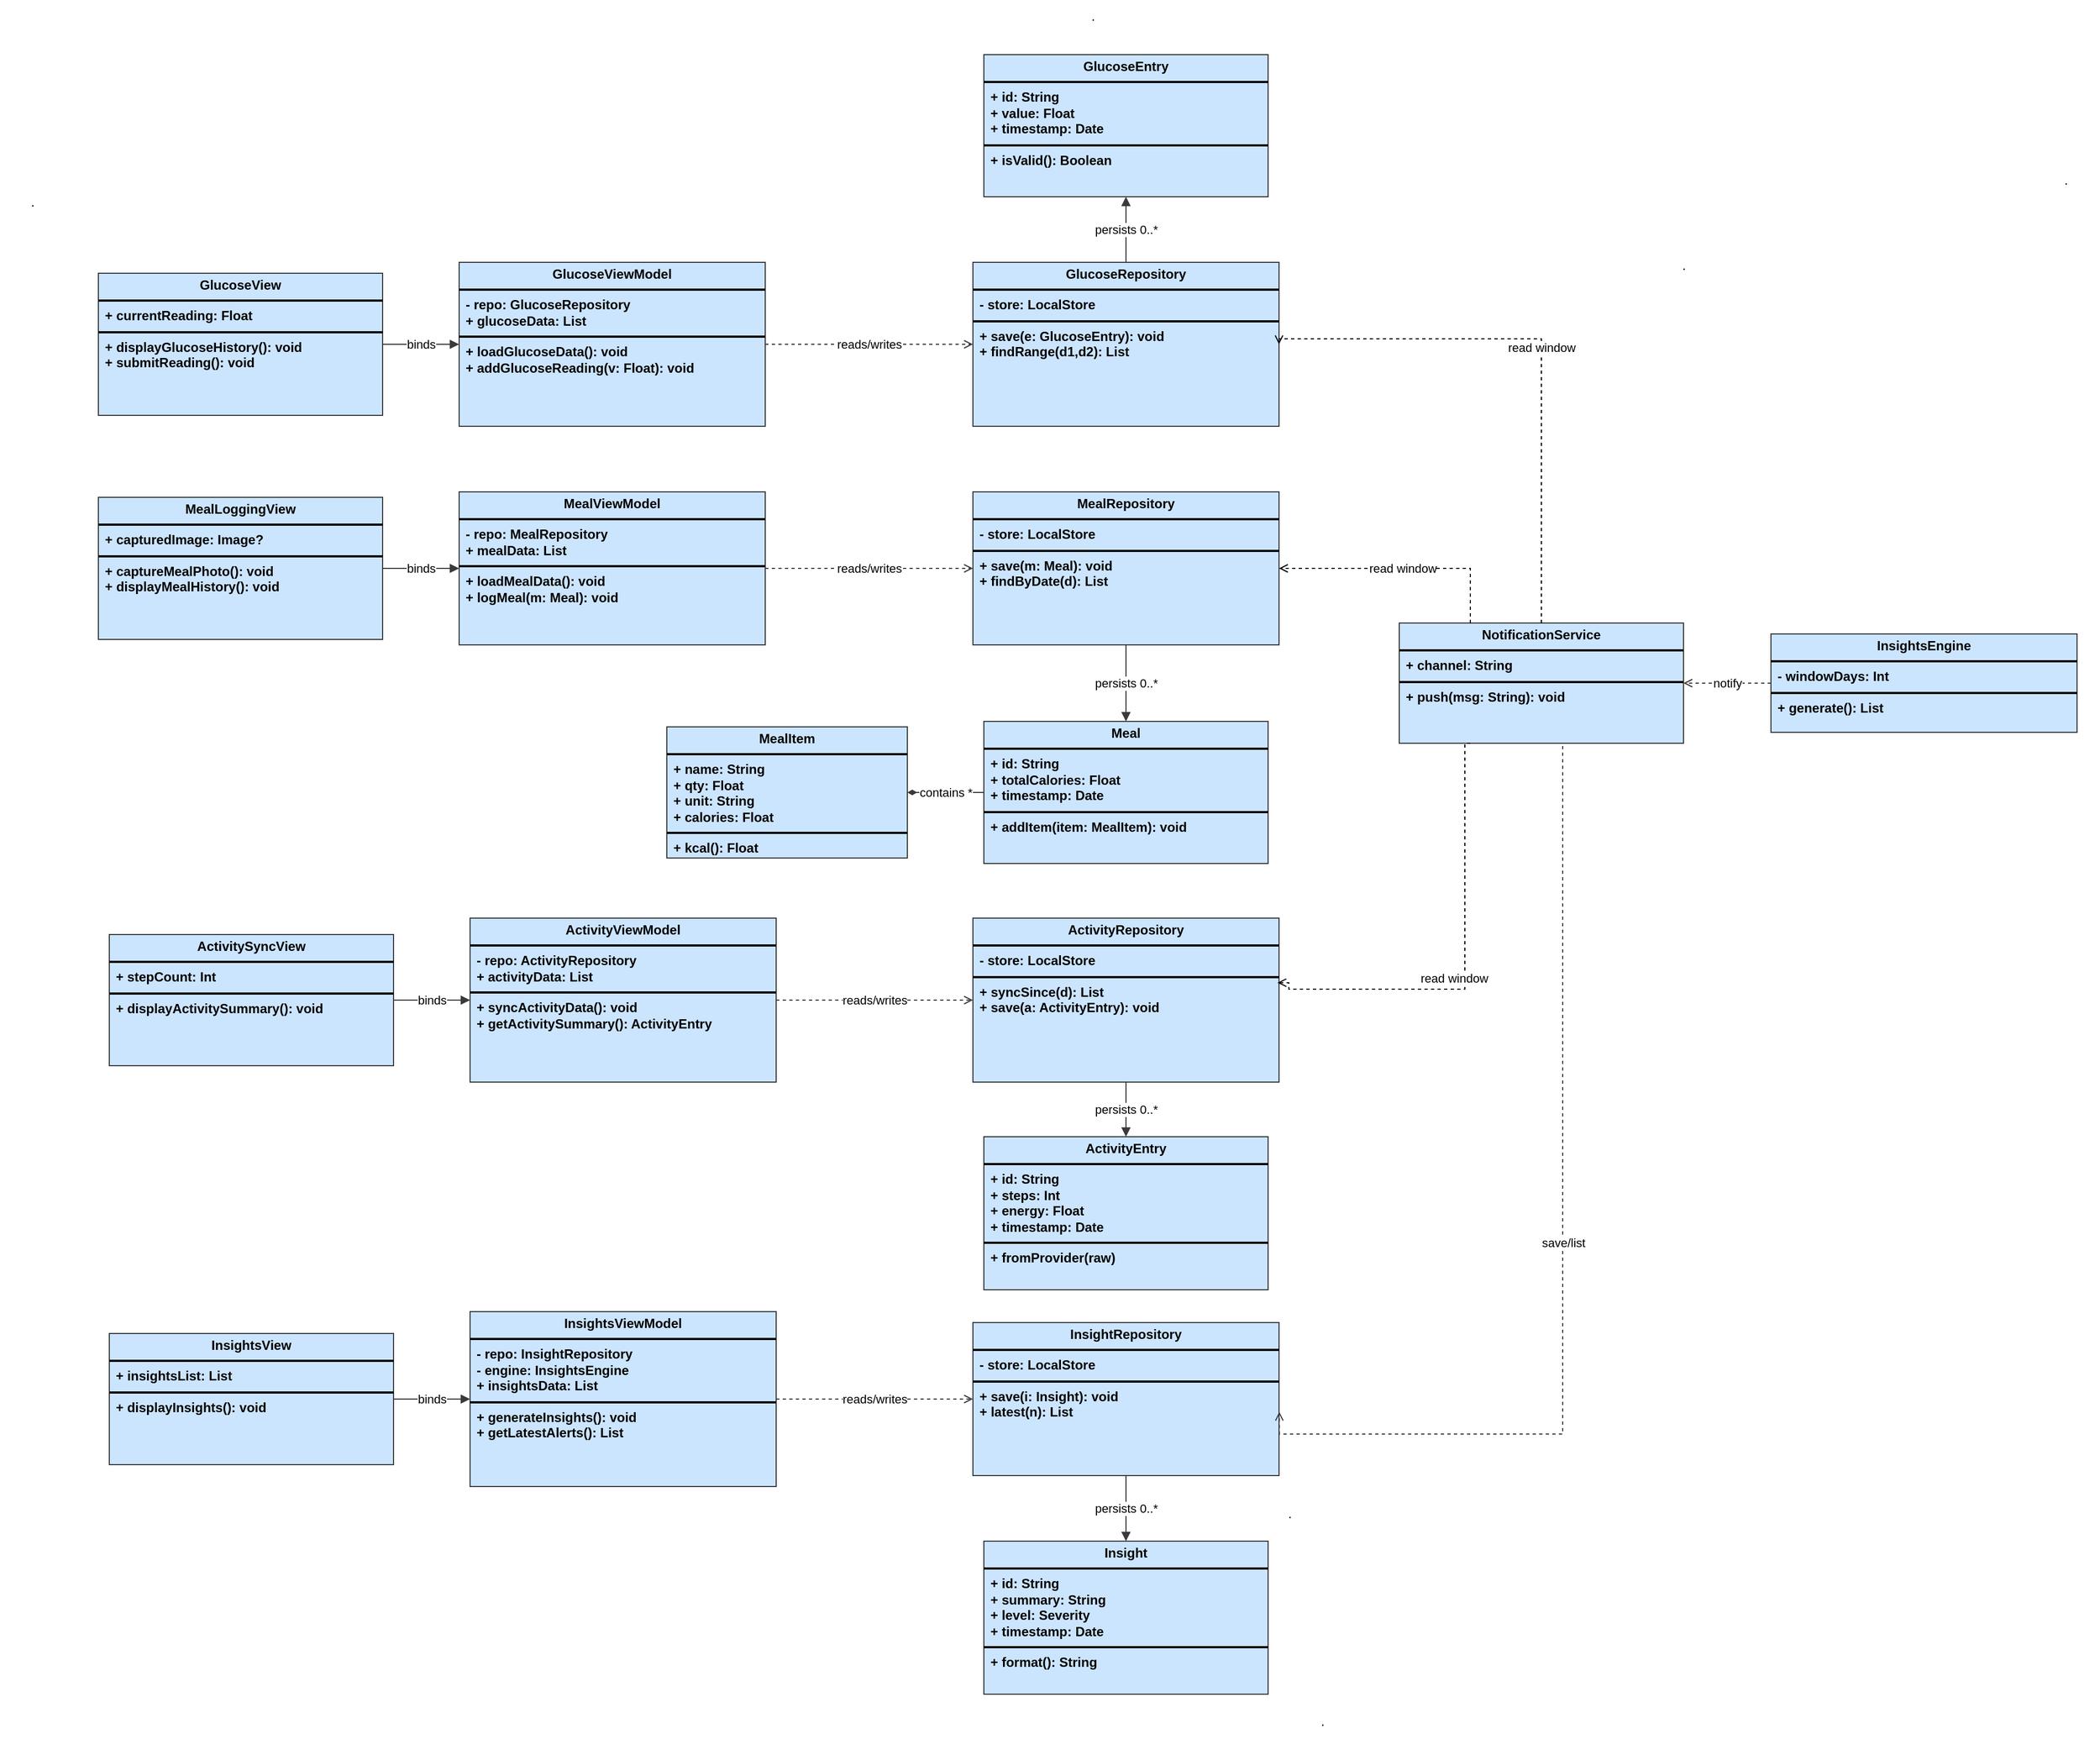 <mxfile version="28.1.2">
  <diagram name="第 1 页" id="VgEC-wI8NVGvwVmfkITp">
    <mxGraphModel dx="1288" dy="915" grid="1" gridSize="10" guides="1" tooltips="1" connect="1" arrows="1" fold="1" page="1" pageScale="1" pageWidth="827" pageHeight="1169" math="0" shadow="0">
      <root>
        <mxCell id="0" />
        <mxCell id="1" parent="0" />
        <mxCell id="YmU_lxn8cp2hs8feeezL-1" value="&lt;p style=&quot;margin:0px;margin-top:4px;text-align:center;&quot;&gt;&lt;b&gt;GlucoseView&lt;/b&gt;&lt;/p&gt;&lt;hr style=&quot;border-style:solid;&quot;&gt;&lt;p style=&quot;margin:0px;margin-left:6px;&quot;&gt;+ currentReading: Float&lt;/p&gt;&lt;hr style=&quot;border-style:solid;&quot;&gt;&lt;p style=&quot;margin:0px;margin-left:6px;&quot;&gt;+ displayGlucoseHistory(): void&lt;br/&gt;+ submitReading(): void&lt;/p&gt;" style="verticalAlign=top;align=left;overflow=fill;html=1;whiteSpace=wrap;strokeColor=#36393d;spacingTop=10;fontFamily=Helvetica;fontSize=12;fontStyle=1;fillColor=#cce5ff;" vertex="1" parent="1">
          <mxGeometry x="420" y="350" width="260" height="130" as="geometry" />
        </mxCell>
        <mxCell id="YmU_lxn8cp2hs8feeezL-2" value="&lt;p style=&quot;margin:0px;margin-top:4px;text-align:center;&quot;&gt;&lt;b&gt;MealLoggingView&lt;/b&gt;&lt;/p&gt;&lt;hr style=&quot;border-style:solid;&quot;&gt;&lt;p style=&quot;margin:0px;margin-left:6px;&quot;&gt;+ capturedImage: Image?&lt;/p&gt;&lt;hr style=&quot;border-style:solid;&quot;&gt;&lt;p style=&quot;margin:0px;margin-left:6px;&quot;&gt;+ captureMealPhoto(): void&lt;br/&gt;+ displayMealHistory(): void&lt;/p&gt;" style="verticalAlign=top;align=left;overflow=fill;html=1;whiteSpace=wrap;strokeColor=#36393d;spacingTop=10;fontFamily=Helvetica;fontSize=12;fontStyle=1;fillColor=#cce5ff;" vertex="1" parent="1">
          <mxGeometry x="420" y="555" width="260" height="130" as="geometry" />
        </mxCell>
        <mxCell id="YmU_lxn8cp2hs8feeezL-3" value="&lt;p style=&quot;margin:0px;margin-top:4px;text-align:center;&quot;&gt;&lt;b&gt;ActivitySyncView&lt;/b&gt;&lt;/p&gt;&lt;hr style=&quot;border-style:solid;&quot;&gt;&lt;p style=&quot;margin:0px;margin-left:6px;&quot;&gt;+ stepCount: Int&lt;/p&gt;&lt;hr style=&quot;border-style:solid;&quot;&gt;&lt;p style=&quot;margin:0px;margin-left:6px;&quot;&gt;+ displayActivitySummary(): void&lt;/p&gt;" style="verticalAlign=top;align=left;overflow=fill;html=1;whiteSpace=wrap;strokeColor=#36393d;spacingTop=10;fontFamily=Helvetica;fontSize=12;fontStyle=1;fillColor=#cce5ff;" vertex="1" parent="1">
          <mxGeometry x="430" y="955" width="260" height="120" as="geometry" />
        </mxCell>
        <mxCell id="YmU_lxn8cp2hs8feeezL-4" value="&lt;p style=&quot;margin:0px;margin-top:4px;text-align:center;&quot;&gt;&lt;b&gt;InsightsView&lt;/b&gt;&lt;/p&gt;&lt;hr style=&quot;border-style:solid;&quot;&gt;&lt;p style=&quot;margin:0px;margin-left:6px;&quot;&gt;+ insightsList: List&lt;String&gt;&lt;/p&gt;&lt;hr style=&quot;border-style:solid;&quot;&gt;&lt;p style=&quot;margin:0px;margin-left:6px;&quot;&gt;+ displayInsights(): void&lt;/p&gt;" style="verticalAlign=top;align=left;overflow=fill;html=1;whiteSpace=wrap;strokeColor=#36393d;spacingTop=10;fontFamily=Helvetica;fontSize=12;fontStyle=1;fillColor=#cce5ff;" vertex="1" parent="1">
          <mxGeometry x="430" y="1320" width="260" height="120" as="geometry" />
        </mxCell>
        <mxCell id="YmU_lxn8cp2hs8feeezL-5" value="&lt;p style=&quot;margin:0px;margin-top:4px;text-align:center;&quot;&gt;&lt;b&gt;GlucoseViewModel&lt;/b&gt;&lt;/p&gt;&lt;hr style=&quot;border-style:solid;&quot;&gt;&lt;p style=&quot;margin:0px;margin-left:6px;&quot;&gt;- repo: GlucoseRepository&lt;br/&gt;+ glucoseData: List&lt;GlucoseEntry&gt;&lt;/p&gt;&lt;hr style=&quot;border-style:solid;&quot;&gt;&lt;p style=&quot;margin:0px;margin-left:6px;&quot;&gt;+ loadGlucoseData(): void&lt;br/&gt;+ addGlucoseReading(v: Float): void&lt;/p&gt;" style="verticalAlign=top;align=left;overflow=fill;html=1;whiteSpace=wrap;strokeColor=#36393d;spacingTop=10;fontFamily=Helvetica;fontSize=12;fontStyle=1;fillColor=#cce5ff;" vertex="1" parent="1">
          <mxGeometry x="750" y="340" width="280" height="150" as="geometry" />
        </mxCell>
        <mxCell id="YmU_lxn8cp2hs8feeezL-6" value="&lt;p style=&quot;margin:0px;margin-top:4px;text-align:center;&quot;&gt;&lt;b&gt;MealViewModel&lt;/b&gt;&lt;/p&gt;&lt;hr style=&quot;border-style:solid;&quot;&gt;&lt;p style=&quot;margin:0px;margin-left:6px;&quot;&gt;- repo: MealRepository&lt;br/&gt;+ mealData: List&lt;Meal&gt;&lt;/p&gt;&lt;hr style=&quot;border-style:solid;&quot;&gt;&lt;p style=&quot;margin:0px;margin-left:6px;&quot;&gt;+ loadMealData(): void&lt;br/&gt;+ logMeal(m: Meal): void&lt;/p&gt;" style="verticalAlign=top;align=left;overflow=fill;html=1;whiteSpace=wrap;strokeColor=#36393d;spacingTop=10;fontFamily=Helvetica;fontSize=12;fontStyle=1;fillColor=#cce5ff;" vertex="1" parent="1">
          <mxGeometry x="750" y="550" width="280" height="140" as="geometry" />
        </mxCell>
        <mxCell id="YmU_lxn8cp2hs8feeezL-7" value="&lt;p style=&quot;margin:0px;margin-top:4px;text-align:center;&quot;&gt;&lt;b&gt;ActivityViewModel&lt;/b&gt;&lt;/p&gt;&lt;hr style=&quot;border-style:solid;&quot;&gt;&lt;p style=&quot;margin:0px;margin-left:6px;&quot;&gt;- repo: ActivityRepository&lt;br/&gt;+ activityData: List&lt;ActivityEntry&gt;&lt;/p&gt;&lt;hr style=&quot;border-style:solid;&quot;&gt;&lt;p style=&quot;margin:0px;margin-left:6px;&quot;&gt;+ syncActivityData(): void&lt;br/&gt;+ getActivitySummary(): ActivityEntry&lt;/p&gt;" style="verticalAlign=top;align=left;overflow=fill;html=1;whiteSpace=wrap;strokeColor=#36393d;spacingTop=10;fontFamily=Helvetica;fontSize=12;fontStyle=1;fillColor=#cce5ff;" vertex="1" parent="1">
          <mxGeometry x="760" y="940" width="280" height="150" as="geometry" />
        </mxCell>
        <mxCell id="YmU_lxn8cp2hs8feeezL-8" value="&lt;p style=&quot;margin:0px;margin-top:4px;text-align:center;&quot;&gt;&lt;b&gt;InsightsViewModel&lt;/b&gt;&lt;/p&gt;&lt;hr style=&quot;border-style:solid;&quot;&gt;&lt;p style=&quot;margin:0px;margin-left:6px;&quot;&gt;- repo: InsightRepository&lt;br/&gt;- engine: InsightsEngine&lt;br/&gt;+ insightsData: List&lt;Insight&gt;&lt;/p&gt;&lt;hr style=&quot;border-style:solid;&quot;&gt;&lt;p style=&quot;margin:0px;margin-left:6px;&quot;&gt;+ generateInsights(): void&lt;br/&gt;+ getLatestAlerts(): List&lt;String&gt;&lt;/p&gt;" style="verticalAlign=top;align=left;overflow=fill;html=1;whiteSpace=wrap;strokeColor=#36393d;spacingTop=10;fontFamily=Helvetica;fontSize=12;fontStyle=1;fillColor=#cce5ff;" vertex="1" parent="1">
          <mxGeometry x="760" y="1300" width="280" height="160" as="geometry" />
        </mxCell>
        <mxCell id="YmU_lxn8cp2hs8feeezL-9" value="&lt;p style=&quot;margin:0px;margin-top:4px;text-align:center;&quot;&gt;&lt;b&gt;GlucoseRepository&lt;/b&gt;&lt;/p&gt;&lt;hr style=&quot;border-style:solid;&quot;&gt;&lt;p style=&quot;margin:0px;margin-left:6px;&quot;&gt;- store: LocalStore&lt;/p&gt;&lt;hr style=&quot;border-style:solid;&quot;&gt;&lt;p style=&quot;margin:0px;margin-left:6px;&quot;&gt;+ save(e: GlucoseEntry): void&lt;br/&gt;+ findRange(d1,d2): List&lt;GlucoseEntry&gt;&lt;/p&gt;" style="verticalAlign=top;align=left;overflow=fill;html=1;whiteSpace=wrap;strokeColor=#36393d;spacingTop=10;fontFamily=Helvetica;fontSize=12;fontStyle=1;fillColor=#cce5ff;" vertex="1" parent="1">
          <mxGeometry x="1220" y="340" width="280" height="150" as="geometry" />
        </mxCell>
        <mxCell id="YmU_lxn8cp2hs8feeezL-10" value="&lt;p style=&quot;margin:0px;margin-top:4px;text-align:center;&quot;&gt;&lt;b&gt;MealRepository&lt;/b&gt;&lt;/p&gt;&lt;hr style=&quot;border-style:solid;&quot;&gt;&lt;p style=&quot;margin:0px;margin-left:6px;&quot;&gt;- store: LocalStore&lt;/p&gt;&lt;hr style=&quot;border-style:solid;&quot;&gt;&lt;p style=&quot;margin:0px;margin-left:6px;&quot;&gt;+ save(m: Meal): void&lt;br/&gt;+ findByDate(d): List&lt;Meal&gt;&lt;/p&gt;" style="verticalAlign=top;align=left;overflow=fill;html=1;whiteSpace=wrap;strokeColor=#36393d;spacingTop=10;fontFamily=Helvetica;fontSize=12;fontStyle=1;fillColor=#cce5ff;" vertex="1" parent="1">
          <mxGeometry x="1220" y="550" width="280" height="140" as="geometry" />
        </mxCell>
        <mxCell id="YmU_lxn8cp2hs8feeezL-11" value="&lt;p style=&quot;margin:0px;margin-top:4px;text-align:center;&quot;&gt;&lt;b&gt;ActivityRepository&lt;/b&gt;&lt;/p&gt;&lt;hr style=&quot;border-style:solid;&quot;&gt;&lt;p style=&quot;margin:0px;margin-left:6px;&quot;&gt;- store: LocalStore&lt;/p&gt;&lt;hr style=&quot;border-style:solid;&quot;&gt;&lt;p style=&quot;margin:0px;margin-left:6px;&quot;&gt;+ syncSince(d): List&lt;ActivityEntry&gt;&lt;br/&gt;+ save(a: ActivityEntry): void&lt;/p&gt;" style="verticalAlign=top;align=left;overflow=fill;html=1;whiteSpace=wrap;strokeColor=#36393d;spacingTop=10;fontFamily=Helvetica;fontSize=12;fontStyle=1;fillColor=#cce5ff;" vertex="1" parent="1">
          <mxGeometry x="1220" y="940" width="280" height="150" as="geometry" />
        </mxCell>
        <mxCell id="YmU_lxn8cp2hs8feeezL-12" value="&lt;p style=&quot;margin:0px;margin-top:4px;text-align:center;&quot;&gt;&lt;b&gt;InsightRepository&lt;/b&gt;&lt;/p&gt;&lt;hr style=&quot;border-style:solid;&quot;&gt;&lt;p style=&quot;margin:0px;margin-left:6px;&quot;&gt;- store: LocalStore&lt;/p&gt;&lt;hr style=&quot;border-style:solid;&quot;&gt;&lt;p style=&quot;margin:0px;margin-left:6px;&quot;&gt;+ save(i: Insight): void&lt;br/&gt;+ latest(n): List&lt;Insight&gt;&lt;/p&gt;" style="verticalAlign=top;align=left;overflow=fill;html=1;whiteSpace=wrap;strokeColor=#36393d;spacingTop=10;fontFamily=Helvetica;fontSize=12;fontStyle=1;fillColor=#cce5ff;" vertex="1" parent="1">
          <mxGeometry x="1220" y="1310" width="280" height="140" as="geometry" />
        </mxCell>
        <mxCell id="YmU_lxn8cp2hs8feeezL-13" value="&lt;p style=&quot;margin:0px;margin-top:4px;text-align:center;&quot;&gt;&lt;b&gt;GlucoseEntry&lt;/b&gt;&lt;/p&gt;&lt;hr style=&quot;border-style:solid;&quot;&gt;&lt;p style=&quot;margin:0px;margin-left:6px;&quot;&gt;+ id: String&lt;br/&gt;+ value: Float&lt;br/&gt;+ timestamp: Date&lt;/p&gt;&lt;hr style=&quot;border-style:solid;&quot;&gt;&lt;p style=&quot;margin:0px;margin-left:6px;&quot;&gt;+ isValid(): Boolean&lt;/p&gt;" style="verticalAlign=top;align=left;overflow=fill;html=1;whiteSpace=wrap;strokeColor=#36393d;spacingTop=10;fontFamily=Helvetica;fontSize=12;fontStyle=1;fillColor=#cce5ff;" vertex="1" parent="1">
          <mxGeometry x="1230" y="150" width="260" height="130" as="geometry" />
        </mxCell>
        <mxCell id="YmU_lxn8cp2hs8feeezL-14" value="&lt;p style=&quot;margin:0px;margin-top:4px;text-align:center;&quot;&gt;&lt;b&gt;Meal&lt;/b&gt;&lt;/p&gt;&lt;hr style=&quot;border-style:solid;&quot;&gt;&lt;p style=&quot;margin:0px;margin-left:6px;&quot;&gt;+ id: String&lt;br/&gt;+ totalCalories: Float&lt;br/&gt;+ timestamp: Date&lt;/p&gt;&lt;hr style=&quot;border-style:solid;&quot;&gt;&lt;p style=&quot;margin:0px;margin-left:6px;&quot;&gt;+ addItem(item: MealItem): void&lt;/p&gt;" style="verticalAlign=top;align=left;overflow=fill;html=1;whiteSpace=wrap;strokeColor=#36393d;spacingTop=10;fontFamily=Helvetica;fontSize=12;fontStyle=1;fillColor=#cce5ff;" vertex="1" parent="1">
          <mxGeometry x="1230" y="760" width="260" height="130" as="geometry" />
        </mxCell>
        <mxCell id="YmU_lxn8cp2hs8feeezL-15" value="&lt;p style=&quot;margin:0px;margin-top:4px;text-align:center;&quot;&gt;&lt;b&gt;ActivityEntry&lt;/b&gt;&lt;/p&gt;&lt;hr style=&quot;border-style:solid;&quot;&gt;&lt;p style=&quot;margin:0px;margin-left:6px;&quot;&gt;+ id: String&lt;br/&gt;+ steps: Int&lt;br/&gt;+ energy: Float&lt;br/&gt;+ timestamp: Date&lt;/p&gt;&lt;hr style=&quot;border-style:solid;&quot;&gt;&lt;p style=&quot;margin:0px;margin-left:6px;&quot;&gt;+ fromProvider(raw)&lt;/p&gt;" style="verticalAlign=top;align=left;overflow=fill;html=1;whiteSpace=wrap;strokeColor=#36393d;spacingTop=10;fontFamily=Helvetica;fontSize=12;fontStyle=1;fillColor=#cce5ff;" vertex="1" parent="1">
          <mxGeometry x="1230" y="1140" width="260" height="140" as="geometry" />
        </mxCell>
        <mxCell id="YmU_lxn8cp2hs8feeezL-16" value="&lt;p style=&quot;margin:0px;margin-top:4px;text-align:center;&quot;&gt;&lt;b&gt;Insight&lt;/b&gt;&lt;/p&gt;&lt;hr style=&quot;border-style:solid;&quot;&gt;&lt;p style=&quot;margin:0px;margin-left:6px;&quot;&gt;+ id: String&lt;br/&gt;+ summary: String&lt;br/&gt;+ level: Severity&lt;br/&gt;+ timestamp: Date&lt;/p&gt;&lt;hr style=&quot;border-style:solid;&quot;&gt;&lt;p style=&quot;margin:0px;margin-left:6px;&quot;&gt;+ format(): String&lt;/p&gt;" style="verticalAlign=top;align=left;overflow=fill;html=1;whiteSpace=wrap;strokeColor=#36393d;spacingTop=10;fontFamily=Helvetica;fontSize=12;fontStyle=1;fillColor=#cce5ff;" vertex="1" parent="1">
          <mxGeometry x="1230" y="1510" width="260" height="140" as="geometry" />
        </mxCell>
        <mxCell id="YmU_lxn8cp2hs8feeezL-17" value="&lt;p style=&quot;margin:0px;margin-top:4px;text-align:center;&quot;&gt;&lt;b&gt;MealItem&lt;/b&gt;&lt;/p&gt;&lt;hr style=&quot;border-style:solid;&quot;&gt;&lt;p style=&quot;margin:0px;margin-left:6px;&quot;&gt;+ name: String&lt;br/&gt;+ qty: Float&lt;br/&gt;+ unit: String&lt;br/&gt;+ calories: Float&lt;/p&gt;&lt;hr style=&quot;border-style:solid;&quot;&gt;&lt;p style=&quot;margin:0px;margin-left:6px;&quot;&gt;+ kcal(): Float&lt;/p&gt;" style="verticalAlign=top;align=left;overflow=fill;html=1;whiteSpace=wrap;strokeColor=#36393d;spacingTop=10;fontFamily=Helvetica;fontSize=12;fontStyle=1;fillColor=#cce5ff;" vertex="1" parent="1">
          <mxGeometry x="940" y="765" width="220" height="120" as="geometry" />
        </mxCell>
        <mxCell id="YmU_lxn8cp2hs8feeezL-18" value="&lt;p style=&quot;margin:0px;margin-top:4px;text-align:center;&quot;&gt;&lt;b&gt;InsightsEngine&lt;/b&gt;&lt;/p&gt;&lt;hr style=&quot;border-style:solid;&quot;&gt;&lt;p style=&quot;margin:0px;margin-left:6px;&quot;&gt;- windowDays: Int&lt;/p&gt;&lt;hr style=&quot;border-style:solid;&quot;&gt;&lt;p style=&quot;margin:0px;margin-left:6px;&quot;&gt;+ generate(): List&lt;Insight&gt;&lt;/p&gt;" style="verticalAlign=top;align=left;overflow=fill;html=1;whiteSpace=wrap;strokeColor=#36393d;spacingTop=10;fontFamily=Helvetica;fontSize=12;fontStyle=1;fillColor=#cce5ff;" vertex="1" parent="1">
          <mxGeometry x="1950" y="680" width="280" height="90" as="geometry" />
        </mxCell>
        <mxCell id="YmU_lxn8cp2hs8feeezL-19" value="&lt;p style=&quot;margin:0px;margin-top:4px;text-align:center;&quot;&gt;&lt;b&gt;NotificationService&lt;/b&gt;&lt;/p&gt;&lt;hr style=&quot;border-style:solid;&quot;&gt;&lt;p style=&quot;margin:0px;margin-left:6px;&quot;&gt;+ channel: String&lt;/p&gt;&lt;hr style=&quot;border-style:solid;&quot;&gt;&lt;p style=&quot;margin:0px;margin-left:6px;&quot;&gt;+ push(msg: String): void&lt;/p&gt;" style="verticalAlign=top;align=left;overflow=fill;html=1;whiteSpace=wrap;strokeColor=#36393d;spacingTop=10;fontFamily=Helvetica;fontSize=12;fontStyle=1;fillColor=#cce5ff;" vertex="1" parent="1">
          <mxGeometry x="1610" y="670" width="260" height="110" as="geometry" />
        </mxCell>
        <mxCell id="YmU_lxn8cp2hs8feeezL-20" value="binds" style="edgeStyle=orthogonalEdgeStyle;rounded=0;endArrow=block;html=1;strokeColor=#3A3A3A;fontSize=11;" edge="1" parent="1" source="YmU_lxn8cp2hs8feeezL-1" target="YmU_lxn8cp2hs8feeezL-5">
          <mxGeometry relative="1" as="geometry" />
        </mxCell>
        <mxCell id="YmU_lxn8cp2hs8feeezL-21" value="binds" style="edgeStyle=orthogonalEdgeStyle;rounded=0;endArrow=block;html=1;strokeColor=#3A3A3A;fontSize=11;" edge="1" parent="1" source="YmU_lxn8cp2hs8feeezL-2" target="YmU_lxn8cp2hs8feeezL-6">
          <mxGeometry relative="1" as="geometry" />
        </mxCell>
        <mxCell id="YmU_lxn8cp2hs8feeezL-22" value="binds" style="edgeStyle=orthogonalEdgeStyle;rounded=0;endArrow=block;html=1;strokeColor=#3A3A3A;fontSize=11;" edge="1" parent="1" source="YmU_lxn8cp2hs8feeezL-3" target="YmU_lxn8cp2hs8feeezL-7">
          <mxGeometry relative="1" as="geometry" />
        </mxCell>
        <mxCell id="YmU_lxn8cp2hs8feeezL-23" value="binds" style="edgeStyle=orthogonalEdgeStyle;rounded=0;endArrow=block;html=1;strokeColor=#3A3A3A;fontSize=11;" edge="1" parent="1" source="YmU_lxn8cp2hs8feeezL-4" target="YmU_lxn8cp2hs8feeezL-8">
          <mxGeometry relative="1" as="geometry" />
        </mxCell>
        <mxCell id="YmU_lxn8cp2hs8feeezL-24" value="reads/writes" style="edgeStyle=orthogonalEdgeStyle;rounded=0;dashed=1;endArrow=open;html=1;strokeColor=#3A3A3A;fontSize=11;" edge="1" parent="1" source="YmU_lxn8cp2hs8feeezL-5" target="YmU_lxn8cp2hs8feeezL-9">
          <mxGeometry relative="1" as="geometry" />
        </mxCell>
        <mxCell id="YmU_lxn8cp2hs8feeezL-25" value="reads/writes" style="edgeStyle=orthogonalEdgeStyle;rounded=0;dashed=1;endArrow=open;html=1;strokeColor=#3A3A3A;fontSize=11;" edge="1" parent="1" source="YmU_lxn8cp2hs8feeezL-6" target="YmU_lxn8cp2hs8feeezL-10">
          <mxGeometry relative="1" as="geometry" />
        </mxCell>
        <mxCell id="YmU_lxn8cp2hs8feeezL-26" value="reads/writes" style="edgeStyle=orthogonalEdgeStyle;rounded=0;dashed=1;endArrow=open;html=1;strokeColor=#3A3A3A;fontSize=11;" edge="1" parent="1" source="YmU_lxn8cp2hs8feeezL-7" target="YmU_lxn8cp2hs8feeezL-11">
          <mxGeometry relative="1" as="geometry" />
        </mxCell>
        <mxCell id="YmU_lxn8cp2hs8feeezL-27" value="reads/writes" style="edgeStyle=orthogonalEdgeStyle;rounded=0;dashed=1;endArrow=open;html=1;strokeColor=#3A3A3A;fontSize=11;" edge="1" parent="1" source="YmU_lxn8cp2hs8feeezL-8" target="YmU_lxn8cp2hs8feeezL-12">
          <mxGeometry relative="1" as="geometry" />
        </mxCell>
        <mxCell id="YmU_lxn8cp2hs8feeezL-32" value="notify" style="edgeStyle=orthogonalEdgeStyle;rounded=0;dashed=1;endArrow=open;html=1;strokeColor=#3A3A3A;fontSize=11;" edge="1" parent="1" source="YmU_lxn8cp2hs8feeezL-18" target="YmU_lxn8cp2hs8feeezL-19">
          <mxGeometry relative="1" as="geometry" />
        </mxCell>
        <mxCell id="YmU_lxn8cp2hs8feeezL-33" value="persists 0..*" style="edgeStyle=orthogonalEdgeStyle;rounded=0;endArrow=block;html=1;strokeColor=#3A3A3A;fontSize=11;" edge="1" parent="1" source="YmU_lxn8cp2hs8feeezL-9" target="YmU_lxn8cp2hs8feeezL-13">
          <mxGeometry relative="1" as="geometry" />
        </mxCell>
        <mxCell id="YmU_lxn8cp2hs8feeezL-34" value="persists 0..*" style="edgeStyle=orthogonalEdgeStyle;rounded=0;endArrow=block;html=1;strokeColor=#3A3A3A;fontSize=11;" edge="1" parent="1" source="YmU_lxn8cp2hs8feeezL-10" target="YmU_lxn8cp2hs8feeezL-14">
          <mxGeometry relative="1" as="geometry" />
        </mxCell>
        <mxCell id="YmU_lxn8cp2hs8feeezL-35" value="persists 0..*" style="edgeStyle=orthogonalEdgeStyle;rounded=0;endArrow=block;html=1;strokeColor=#3A3A3A;fontSize=11;" edge="1" parent="1" source="YmU_lxn8cp2hs8feeezL-11" target="YmU_lxn8cp2hs8feeezL-15">
          <mxGeometry relative="1" as="geometry" />
        </mxCell>
        <mxCell id="YmU_lxn8cp2hs8feeezL-36" value="persists 0..*" style="edgeStyle=orthogonalEdgeStyle;rounded=0;endArrow=block;html=1;strokeColor=#3A3A3A;fontSize=11;" edge="1" parent="1" source="YmU_lxn8cp2hs8feeezL-12" target="YmU_lxn8cp2hs8feeezL-16">
          <mxGeometry relative="1" as="geometry" />
        </mxCell>
        <mxCell id="YmU_lxn8cp2hs8feeezL-37" value="contains *" style="edgeStyle=orthogonalEdgeStyle;rounded=0;endArrow=diamondThin;endFill=1;html=1;strokeColor=#3A3A3A;fontSize=11;" edge="1" parent="1" source="YmU_lxn8cp2hs8feeezL-14" target="YmU_lxn8cp2hs8feeezL-17">
          <mxGeometry relative="1" as="geometry">
            <mxPoint x="1930" y="620" as="targetPoint" />
          </mxGeometry>
        </mxCell>
        <mxCell id="YmU_lxn8cp2hs8feeezL-38" value="." style="text;html=1;align=center;verticalAlign=middle;whiteSpace=wrap;rounded=0;" vertex="1" parent="1">
          <mxGeometry x="330" y="270" width="60" height="30" as="geometry" />
        </mxCell>
        <mxCell id="YmU_lxn8cp2hs8feeezL-39" value="." style="text;html=1;align=center;verticalAlign=middle;whiteSpace=wrap;rounded=0;" vertex="1" parent="1">
          <mxGeometry x="2190" y="250" width="60" height="30" as="geometry" />
        </mxCell>
        <mxCell id="YmU_lxn8cp2hs8feeezL-40" value="." style="text;html=1;align=center;verticalAlign=middle;whiteSpace=wrap;rounded=0;" vertex="1" parent="1">
          <mxGeometry x="1480" y="1470" width="60" height="30" as="geometry" />
        </mxCell>
        <mxCell id="YmU_lxn8cp2hs8feeezL-43" value="." style="text;html=1;align=center;verticalAlign=middle;resizable=0;points=[];autosize=1;strokeColor=none;fillColor=none;" vertex="1" parent="1">
          <mxGeometry x="1855" y="328" width="30" height="30" as="geometry" />
        </mxCell>
        <mxCell id="YmU_lxn8cp2hs8feeezL-44" value="save/list" style="edgeStyle=orthogonalEdgeStyle;rounded=0;dashed=1;endArrow=open;html=1;strokeColor=#3A3A3A;fontSize=11;entryX=1.001;entryY=0.583;entryDx=0;entryDy=0;entryPerimeter=0;exitX=0.575;exitY=1.023;exitDx=0;exitDy=0;exitPerimeter=0;" edge="1" parent="1" source="YmU_lxn8cp2hs8feeezL-19" target="YmU_lxn8cp2hs8feeezL-12">
          <mxGeometry relative="1" as="geometry">
            <mxPoint x="1690" y="710" as="sourcePoint" />
            <mxPoint x="1910" y="1000" as="targetPoint" />
            <Array as="points">
              <mxPoint x="1760" y="1412" />
            </Array>
          </mxGeometry>
        </mxCell>
        <mxCell id="YmU_lxn8cp2hs8feeezL-46" value="read window" style="edgeStyle=orthogonalEdgeStyle;rounded=0;dashed=1;endArrow=open;html=1;strokeColor=#000000;fontSize=11;entryX=0.995;entryY=0.394;entryDx=0;entryDy=0;fillColor=#d80073;entryPerimeter=0;exitX=0.25;exitY=1;exitDx=0;exitDy=0;" edge="1" parent="1" source="YmU_lxn8cp2hs8feeezL-19" target="YmU_lxn8cp2hs8feeezL-11">
          <mxGeometry x="0.178" y="-10" relative="1" as="geometry">
            <mxPoint x="2050" y="1282" as="sourcePoint" />
            <mxPoint x="2110" y="1005" as="targetPoint" />
            <Array as="points">
              <mxPoint x="1670" y="780" />
              <mxPoint x="1670" y="1005" />
              <mxPoint x="1509" y="1005" />
            </Array>
            <mxPoint as="offset" />
          </mxGeometry>
        </mxCell>
        <mxCell id="YmU_lxn8cp2hs8feeezL-47" value="read window" style="edgeStyle=orthogonalEdgeStyle;rounded=0;dashed=1;endArrow=open;html=1;strokeColor=#000000;fontSize=11;fillColor=#a20025;exitX=0.25;exitY=0;exitDx=0;exitDy=0;entryX=1;entryY=0.5;entryDx=0;entryDy=0;" edge="1" parent="1" source="YmU_lxn8cp2hs8feeezL-19" target="YmU_lxn8cp2hs8feeezL-10">
          <mxGeometry relative="1" as="geometry">
            <mxPoint x="1733" y="1027" as="sourcePoint" />
            <mxPoint x="1790" y="580" as="targetPoint" />
            <Array as="points">
              <mxPoint x="1675" y="620" />
            </Array>
          </mxGeometry>
        </mxCell>
        <mxCell id="YmU_lxn8cp2hs8feeezL-48" value="read window" style="edgeStyle=orthogonalEdgeStyle;rounded=0;dashed=1;endArrow=open;html=1;strokeColor=#000000;fontSize=11;entryX=1;entryY=0.5;entryDx=0;entryDy=0;fillColor=#a20025;exitX=0.5;exitY=0;exitDx=0;exitDy=0;" edge="1" parent="1" source="YmU_lxn8cp2hs8feeezL-19" target="YmU_lxn8cp2hs8feeezL-9">
          <mxGeometry relative="1" as="geometry">
            <mxPoint x="1960" y="1157" as="sourcePoint" />
            <mxPoint x="2020" y="540" as="targetPoint" />
            <Array as="points">
              <mxPoint x="1740" y="410" />
              <mxPoint x="1500" y="410" />
            </Array>
          </mxGeometry>
        </mxCell>
        <mxCell id="YmU_lxn8cp2hs8feeezL-49" value="." style="text;html=1;align=center;verticalAlign=middle;whiteSpace=wrap;rounded=0;" vertex="1" parent="1">
          <mxGeometry x="1300" y="100" width="60" height="30" as="geometry" />
        </mxCell>
        <mxCell id="YmU_lxn8cp2hs8feeezL-50" value="." style="text;html=1;align=center;verticalAlign=middle;whiteSpace=wrap;rounded=0;" vertex="1" parent="1">
          <mxGeometry x="1510" y="1660" width="60" height="30" as="geometry" />
        </mxCell>
      </root>
    </mxGraphModel>
  </diagram>
</mxfile>
